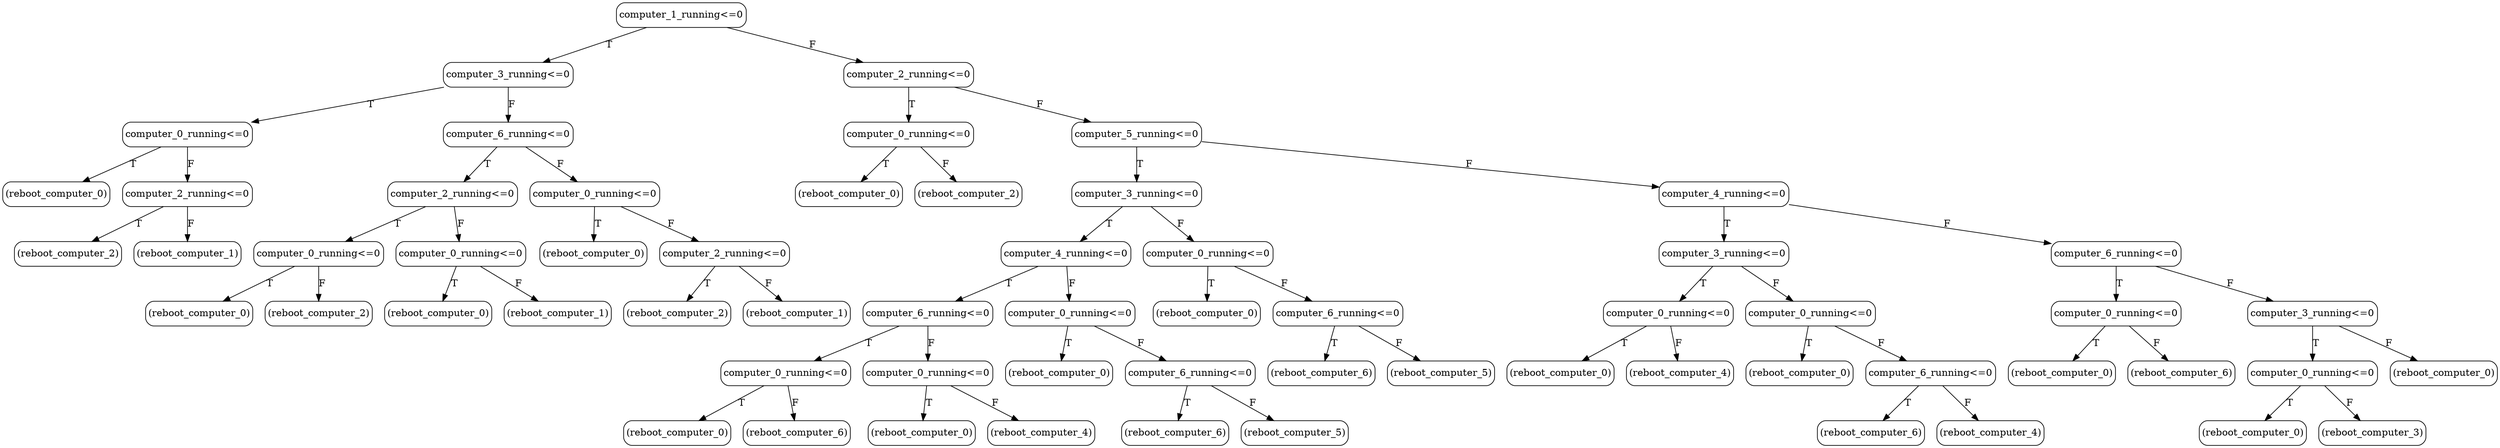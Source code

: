 // decision tree
digraph {
	3 [label="(reboot_computer_0)" margin="0.05,0.05" shape=box style=rounded]
	63 [label="(reboot_computer_2)" margin="0.05,0.05" shape=box style=rounded]
	64 [label="(reboot_computer_1)" margin="0.05,0.05" shape=box style=rounded]
	34 [label="computer_2_running<=0" margin="0.05,0.05" shape=box style=rounded]
	34 -> 63 [label=T]
	34 -> 64 [label=F]
	2 [label="computer_0_running<=0" margin="0.05,0.05" shape=box style=rounded]
	2 -> 3 [label=T]
	2 -> 34 [label=F]
	68 [label="(reboot_computer_0)" margin="0.05,0.05" shape=box style=rounded]
	75 [label="(reboot_computer_2)" margin="0.05,0.05" shape=box style=rounded]
	67 [label="computer_0_running<=0" margin="0.05,0.05" shape=box style=rounded]
	67 -> 68 [label=T]
	67 -> 75 [label=F]
	83 [label="(reboot_computer_0)" margin="0.05,0.05" shape=box style=rounded]
	90 [label="(reboot_computer_1)" margin="0.05,0.05" shape=box style=rounded]
	82 [label="computer_0_running<=0" margin="0.05,0.05" shape=box style=rounded]
	82 -> 83 [label=T]
	82 -> 90 [label=F]
	66 [label="computer_2_running<=0" margin="0.05,0.05" shape=box style=rounded]
	66 -> 67 [label=T]
	66 -> 82 [label=F]
	98 [label="(reboot_computer_0)" margin="0.05,0.05" shape=box style=rounded]
	123 [label="(reboot_computer_2)" margin="0.05,0.05" shape=box style=rounded]
	124 [label="(reboot_computer_1)" margin="0.05,0.05" shape=box style=rounded]
	113 [label="computer_2_running<=0" margin="0.05,0.05" shape=box style=rounded]
	113 -> 123 [label=T]
	113 -> 124 [label=F]
	97 [label="computer_0_running<=0" margin="0.05,0.05" shape=box style=rounded]
	97 -> 98 [label=T]
	97 -> 113 [label=F]
	65 [label="computer_6_running<=0" margin="0.05,0.05" shape=box style=rounded]
	65 -> 66 [label=T]
	65 -> 97 [label=F]
	1 [label="computer_3_running<=0" margin="0.05,0.05" shape=box style=rounded]
	1 -> 2 [label=T]
	1 -> 65 [label=F]
	130 [label="(reboot_computer_0)" margin="0.05,0.05" shape=box style=rounded]
	161 [label="(reboot_computer_2)" margin="0.05,0.05" shape=box style=rounded]
	129 [label="computer_0_running<=0" margin="0.05,0.05" shape=box style=rounded]
	129 -> 130 [label=T]
	129 -> 161 [label=F]
	197 [label="(reboot_computer_0)" margin="0.05,0.05" shape=box style=rounded]
	198 [label="(reboot_computer_6)" margin="0.05,0.05" shape=box style=rounded]
	196 [label="computer_0_running<=0" margin="0.05,0.05" shape=box style=rounded]
	196 -> 197 [label=T]
	196 -> 198 [label=F]
	200 [label="(reboot_computer_0)" margin="0.05,0.05" shape=box style=rounded]
	201 [label="(reboot_computer_4)" margin="0.05,0.05" shape=box style=rounded]
	199 [label="computer_0_running<=0" margin="0.05,0.05" shape=box style=rounded]
	199 -> 200 [label=T]
	199 -> 201 [label=F]
	195 [label="computer_6_running<=0" margin="0.05,0.05" shape=box style=rounded]
	195 -> 196 [label=T]
	195 -> 199 [label=F]
	203 [label="(reboot_computer_0)" margin="0.05,0.05" shape=box style=rounded]
	207 [label="(reboot_computer_6)" margin="0.05,0.05" shape=box style=rounded]
	208 [label="(reboot_computer_5)" margin="0.05,0.05" shape=box style=rounded]
	206 [label="computer_6_running<=0" margin="0.05,0.05" shape=box style=rounded]
	206 -> 207 [label=T]
	206 -> 208 [label=F]
	202 [label="computer_0_running<=0" margin="0.05,0.05" shape=box style=rounded]
	202 -> 203 [label=T]
	202 -> 206 [label=F]
	194 [label="computer_4_running<=0" margin="0.05,0.05" shape=box style=rounded]
	194 -> 195 [label=T]
	194 -> 202 [label=F]
	210 [label="(reboot_computer_0)" margin="0.05,0.05" shape=box style=rounded]
	219 [label="(reboot_computer_6)" margin="0.05,0.05" shape=box style=rounded]
	220 [label="(reboot_computer_5)" margin="0.05,0.05" shape=box style=rounded]
	217 [label="computer_6_running<=0" margin="0.05,0.05" shape=box style=rounded]
	217 -> 219 [label=T]
	217 -> 220 [label=F]
	209 [label="computer_0_running<=0" margin="0.05,0.05" shape=box style=rounded]
	209 -> 210 [label=T]
	209 -> 217 [label=F]
	193 [label="computer_3_running<=0" margin="0.05,0.05" shape=box style=rounded]
	193 -> 194 [label=T]
	193 -> 209 [label=F]
	231 [label="(reboot_computer_0)" margin="0.05,0.05" shape=box style=rounded]
	232 [label="(reboot_computer_4)" margin="0.05,0.05" shape=box style=rounded]
	226 [label="computer_0_running<=0" margin="0.05,0.05" shape=box style=rounded]
	226 -> 231 [label=T]
	226 -> 232 [label=F]
	234 [label="(reboot_computer_0)" margin="0.05,0.05" shape=box style=rounded]
	238 [label="(reboot_computer_6)" margin="0.05,0.05" shape=box style=rounded]
	239 [label="(reboot_computer_4)" margin="0.05,0.05" shape=box style=rounded]
	237 [label="computer_6_running<=0" margin="0.05,0.05" shape=box style=rounded]
	237 -> 238 [label=T]
	237 -> 239 [label=F]
	233 [label="computer_0_running<=0" margin="0.05,0.05" shape=box style=rounded]
	233 -> 234 [label=T]
	233 -> 237 [label=F]
	225 [label="computer_3_running<=0" margin="0.05,0.05" shape=box style=rounded]
	225 -> 226 [label=T]
	225 -> 233 [label=F]
	246 [label="(reboot_computer_0)" margin="0.05,0.05" shape=box style=rounded]
	247 [label="(reboot_computer_6)" margin="0.05,0.05" shape=box style=rounded]
	241 [label="computer_0_running<=0" margin="0.05,0.05" shape=box style=rounded]
	241 -> 246 [label=T]
	241 -> 247 [label=F]
	250 [label="(reboot_computer_0)" margin="0.05,0.05" shape=box style=rounded]
	251 [label="(reboot_computer_3)" margin="0.05,0.05" shape=box style=rounded]
	249 [label="computer_0_running<=0" margin="0.05,0.05" shape=box style=rounded]
	249 -> 250 [label=T]
	249 -> 251 [label=F]
	252 [label="(reboot_computer_0)" margin="0.05,0.05" shape=box style=rounded]
	248 [label="computer_3_running<=0" margin="0.05,0.05" shape=box style=rounded]
	248 -> 249 [label=T]
	248 -> 252 [label=F]
	240 [label="computer_6_running<=0" margin="0.05,0.05" shape=box style=rounded]
	240 -> 241 [label=T]
	240 -> 248 [label=F]
	224 [label="computer_4_running<=0" margin="0.05,0.05" shape=box style=rounded]
	224 -> 225 [label=T]
	224 -> 240 [label=F]
	192 [label="computer_5_running<=0" margin="0.05,0.05" shape=box style=rounded]
	192 -> 193 [label=T]
	192 -> 224 [label=F]
	128 [label="computer_2_running<=0" margin="0.05,0.05" shape=box style=rounded]
	128 -> 129 [label=T]
	128 -> 192 [label=F]
	0 [label="computer_1_running<=0" margin="0.05,0.05" shape=box style=rounded]
	0 -> 1 [label=T]
	0 -> 128 [label=F]
}
